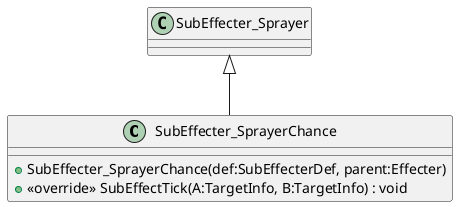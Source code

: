 @startuml
class SubEffecter_SprayerChance {
    + SubEffecter_SprayerChance(def:SubEffecterDef, parent:Effecter)
    + <<override>> SubEffectTick(A:TargetInfo, B:TargetInfo) : void
}
SubEffecter_Sprayer <|-- SubEffecter_SprayerChance
@enduml
